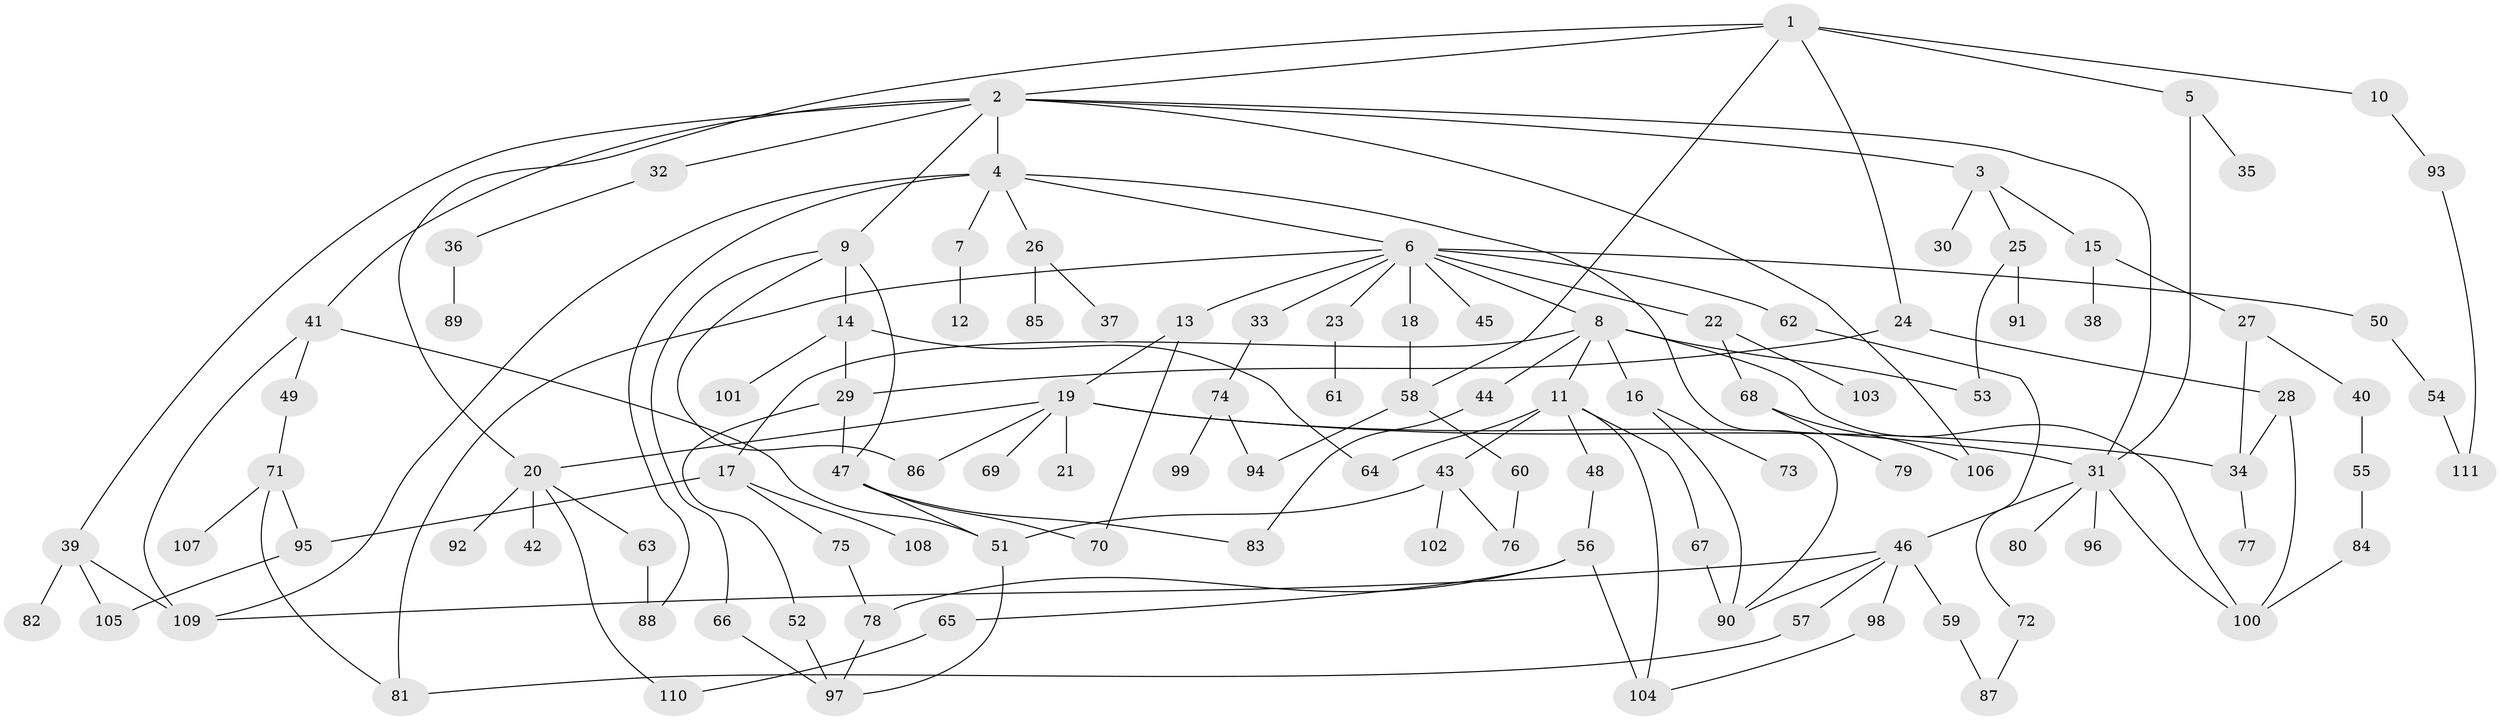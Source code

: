 // coarse degree distribution, {6: 0.041666666666666664, 13: 0.013888888888888888, 5: 0.08333333333333333, 8: 0.013888888888888888, 12: 0.013888888888888888, 1: 0.25, 7: 0.027777777777777776, 3: 0.08333333333333333, 2: 0.3611111111111111, 4: 0.09722222222222222, 9: 0.013888888888888888}
// Generated by graph-tools (version 1.1) at 2025/41/03/06/25 10:41:26]
// undirected, 111 vertices, 151 edges
graph export_dot {
graph [start="1"]
  node [color=gray90,style=filled];
  1;
  2;
  3;
  4;
  5;
  6;
  7;
  8;
  9;
  10;
  11;
  12;
  13;
  14;
  15;
  16;
  17;
  18;
  19;
  20;
  21;
  22;
  23;
  24;
  25;
  26;
  27;
  28;
  29;
  30;
  31;
  32;
  33;
  34;
  35;
  36;
  37;
  38;
  39;
  40;
  41;
  42;
  43;
  44;
  45;
  46;
  47;
  48;
  49;
  50;
  51;
  52;
  53;
  54;
  55;
  56;
  57;
  58;
  59;
  60;
  61;
  62;
  63;
  64;
  65;
  66;
  67;
  68;
  69;
  70;
  71;
  72;
  73;
  74;
  75;
  76;
  77;
  78;
  79;
  80;
  81;
  82;
  83;
  84;
  85;
  86;
  87;
  88;
  89;
  90;
  91;
  92;
  93;
  94;
  95;
  96;
  97;
  98;
  99;
  100;
  101;
  102;
  103;
  104;
  105;
  106;
  107;
  108;
  109;
  110;
  111;
  1 -- 2;
  1 -- 5;
  1 -- 10;
  1 -- 24;
  1 -- 58;
  1 -- 20;
  2 -- 3;
  2 -- 4;
  2 -- 9;
  2 -- 32;
  2 -- 39;
  2 -- 41;
  2 -- 106;
  2 -- 31;
  3 -- 15;
  3 -- 25;
  3 -- 30;
  4 -- 6;
  4 -- 7;
  4 -- 26;
  4 -- 90;
  4 -- 109;
  4 -- 88;
  5 -- 35;
  5 -- 31;
  6 -- 8;
  6 -- 13;
  6 -- 18;
  6 -- 22;
  6 -- 23;
  6 -- 33;
  6 -- 45;
  6 -- 50;
  6 -- 62;
  6 -- 81;
  7 -- 12;
  8 -- 11;
  8 -- 16;
  8 -- 17;
  8 -- 44;
  8 -- 100;
  8 -- 53;
  9 -- 14;
  9 -- 47;
  9 -- 66;
  9 -- 86;
  10 -- 93;
  11 -- 43;
  11 -- 48;
  11 -- 67;
  11 -- 104;
  11 -- 64;
  13 -- 19;
  13 -- 70;
  14 -- 29;
  14 -- 64;
  14 -- 101;
  15 -- 27;
  15 -- 38;
  16 -- 73;
  16 -- 90;
  17 -- 75;
  17 -- 108;
  17 -- 95;
  18 -- 58;
  19 -- 20;
  19 -- 21;
  19 -- 31;
  19 -- 69;
  19 -- 34;
  19 -- 86;
  20 -- 42;
  20 -- 63;
  20 -- 92;
  20 -- 110;
  22 -- 68;
  22 -- 103;
  23 -- 61;
  24 -- 28;
  24 -- 29;
  25 -- 53;
  25 -- 91;
  26 -- 37;
  26 -- 85;
  27 -- 40;
  27 -- 34;
  28 -- 34;
  28 -- 100;
  29 -- 52;
  29 -- 47;
  31 -- 46;
  31 -- 80;
  31 -- 96;
  31 -- 100;
  32 -- 36;
  33 -- 74;
  34 -- 77;
  36 -- 89;
  39 -- 82;
  39 -- 105;
  39 -- 109;
  40 -- 55;
  41 -- 49;
  41 -- 51;
  41 -- 109;
  43 -- 51;
  43 -- 76;
  43 -- 102;
  44 -- 83;
  46 -- 57;
  46 -- 59;
  46 -- 98;
  46 -- 90;
  46 -- 109;
  47 -- 70;
  47 -- 83;
  47 -- 51;
  48 -- 56;
  49 -- 71;
  50 -- 54;
  51 -- 97;
  52 -- 97;
  54 -- 111;
  55 -- 84;
  56 -- 65;
  56 -- 78;
  56 -- 104;
  57 -- 81;
  58 -- 60;
  58 -- 94;
  59 -- 87;
  60 -- 76;
  62 -- 72;
  63 -- 88;
  65 -- 110;
  66 -- 97;
  67 -- 90;
  68 -- 79;
  68 -- 106;
  71 -- 95;
  71 -- 107;
  71 -- 81;
  72 -- 87;
  74 -- 99;
  74 -- 94;
  75 -- 78;
  78 -- 97;
  84 -- 100;
  93 -- 111;
  95 -- 105;
  98 -- 104;
}
